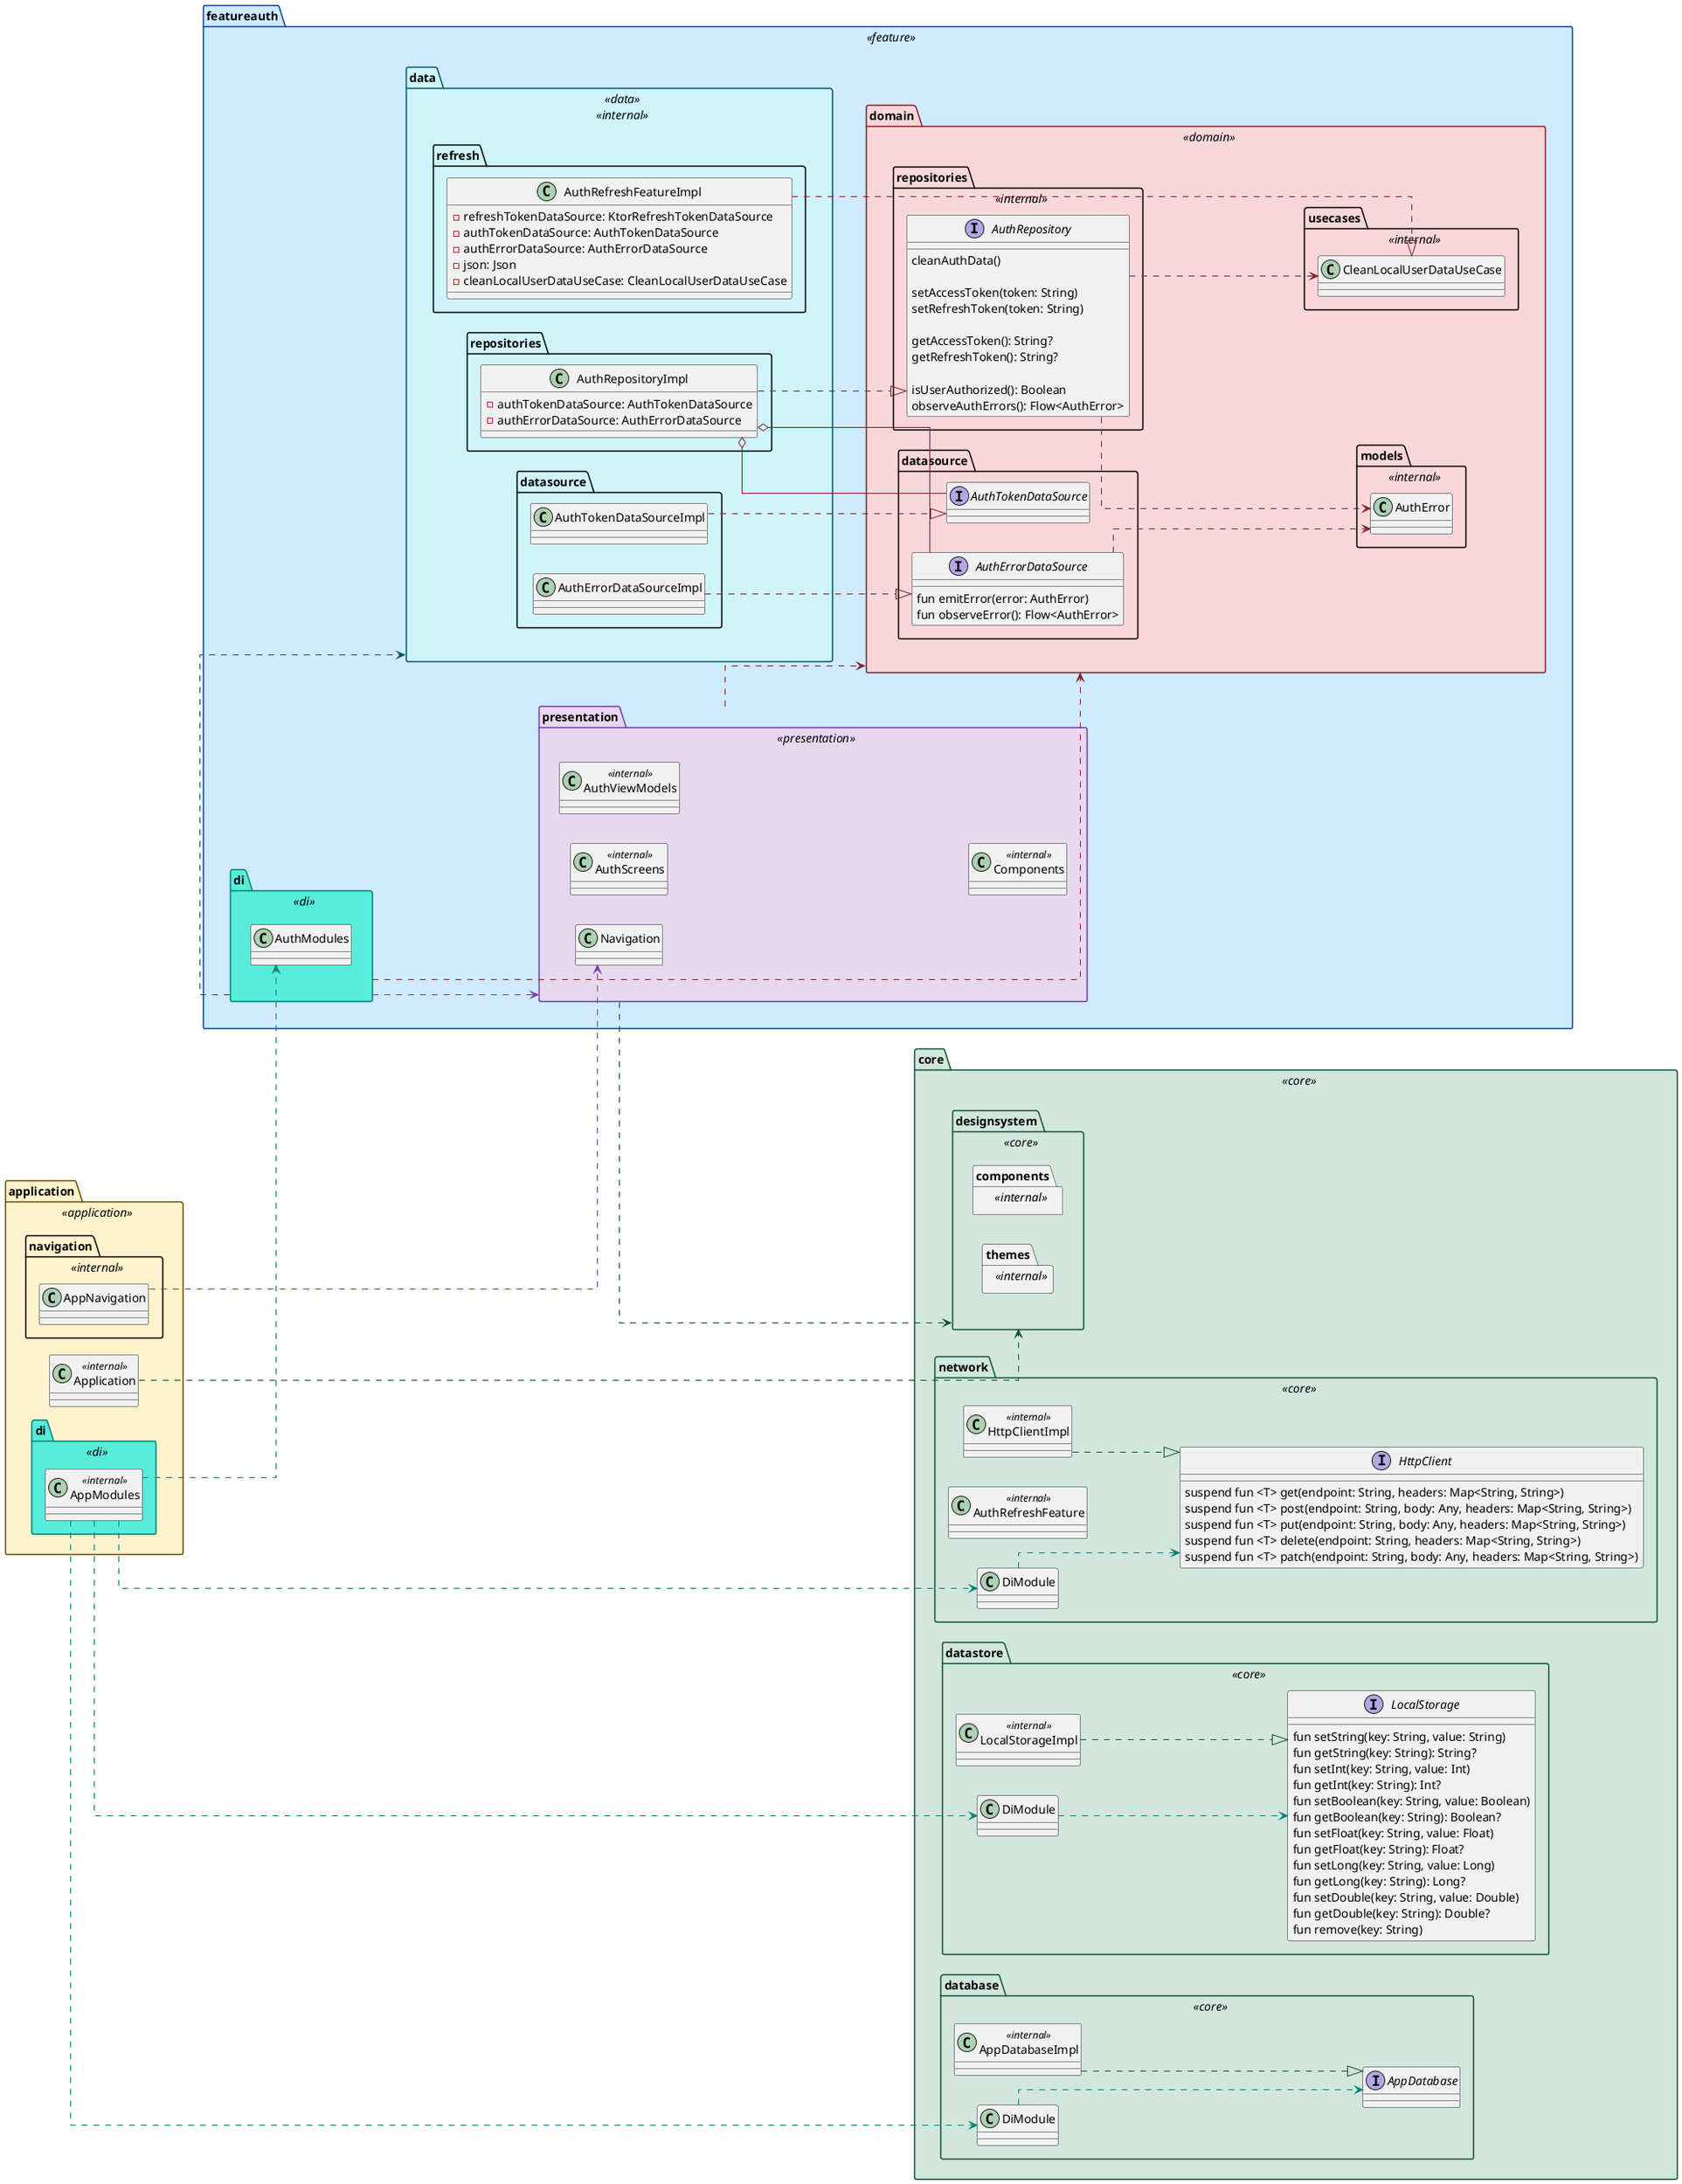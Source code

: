 @startuml

!define CoreBG #d1e7dd
!define CoreBorder #0f5132
!define DataBG #cff4fc
!define DataBorder #055160
!define DomainBG #f8d7da
!define DomainBorder #842029
!define PresentationBG #e7d8f0
!define PresentationBorder #6b3fa0
!define ApplicationBG #fff3cd
!define ApplicationBorder #664d03
!define FeatureBG #d0ebff
!define FeatureBorder #084298
!define DIBG #58edda
!define DIBorder #007f73
!define ArrowCore #0f5132
!define ArrowData #055160
!define ArrowDomain #842029
!define ArrowPresentation #6b3fa0
!define ArrowDI #007f73

skinparam linetype ortho
left to right direction

skinparam package {
    BackgroundColor<<core>> CoreBG
    BorderColor<<core>> CoreBorder
    BackgroundColor<<data>> DataBG
    BorderColor<<data>> DataBorder
    BackgroundColor<<domain>> DomainBG
    BorderColor<<domain>> DomainBorder
    BackgroundColor<<presentation>> PresentationBG
    BorderColor<<presentation>> PresentationBorder
    BackgroundColor<<application>> ApplicationBG
    BorderColor<<application>> ApplicationBorder
    BackgroundColor<<feature>> FeatureBG
    BorderColor<<feature>> FeatureBorder
    BackgroundColor<<di>> DIBG
    BorderColor<<di>> DIBorder
}

package "application" <<application>> {
    class Application <<internal>>

    package "navigation" <<internal>> {
        class AppNavigation
    }

    package "di" <<di>> {
        class AppModules <<internal>>
    }
}

package "core" <<core>> {
    package "network" <<core>> {
        interface HttpClient {
            suspend fun <T> get(endpoint: String, headers: Map<String, String>)
            suspend fun <T> post(endpoint: String, body: Any, headers: Map<String, String>)
            suspend fun <T> put(endpoint: String, body: Any, headers: Map<String, String>)
            suspend fun <T> delete(endpoint: String, headers: Map<String, String>)
            suspend fun <T> patch(endpoint: String, body: Any, headers: Map<String, String>)
        }
        class HttpClientImpl <<internal>>
        class AuthRefreshFeature <<internal>>
        class DiModule
    }
    package "datastore" <<core>> {
        interface LocalStorage {
            fun setString(key: String, value: String)
            fun getString(key: String): String?
            fun setInt(key: String, value: Int)
            fun getInt(key: String): Int?
            fun setBoolean(key: String, value: Boolean)
            fun getBoolean(key: String): Boolean?
            fun setFloat(key: String, value: Float)
            fun getFloat(key: String): Float?
            fun setLong(key: String, value: Long)
            fun getLong(key: String): Long?
            fun setDouble(key: String, value: Double)
            fun getDouble(key: String): Double?
            fun remove(key: String)
        }
        class LocalStorageImpl <<internal>>
        class DiModule
    }
    package "database" <<core>> {
        interface AppDatabase
        class AppDatabaseImpl <<internal>>
        class DiModule
    }
    package "designsystem" <<core>> {
        package "components" <<internal>> {
        }
        package "themes" <<internal>> {
        }
    }

    core.network.HttpClientImpl .[ArrowCore].|> core.network.HttpClient
    core.datastore.LocalStorageImpl .[ArrowCore].|> core.datastore.LocalStorage
    core.database.AppDatabaseImpl .[ArrowCore].|> core.database.AppDatabase

    core.network.DiModule .[ArrowDI].> core.network.HttpClient
    core.datastore.DiModule .[ArrowDI].> core.datastore.LocalStorage
    core.database.DiModule .[ArrowDI].> core.database.AppDatabase
}

package "featureauth" <<feature>> {
    package "presentation" <<presentation>> {
        class AuthScreens <<internal>>
        class AuthViewModels <<internal>>
        class Components <<internal>>
        class Navigation
    }

    package "domain" <<domain>> {
        package "usecases" <<internal>> {
            class CleanLocalUserDataUseCase
        }

        package "models" <<internal>> {
            class AuthError
        }

        package "repositories" <<internal>> {
            interface AuthRepository {
                cleanAuthData()

                setAccessToken(token: String)
                setRefreshToken(token: String)

                getAccessToken(): String?
                getRefreshToken(): String?

                isUserAuthorized(): Boolean
                observeAuthErrors(): Flow<AuthError>
            }
        }

        package "datasource" {
            interface AuthTokenDataSource

            interface AuthErrorDataSource {
                fun emitError(error: AuthError)
                fun observeError(): Flow<AuthError>
            }
        }
    }

    package "data" <<data>> <<internal>> {
        package "repositories"  {
            class AuthRepositoryImpl {
                - authTokenDataSource: AuthTokenDataSource
                - authErrorDataSource: AuthErrorDataSource
            }
        }
        package "datasource" {
            class AuthErrorDataSourceImpl
            class AuthTokenDataSourceImpl
        }
        package "refresh" {
            class AuthRefreshFeatureImpl {
                -refreshTokenDataSource: KtorRefreshTokenDataSource
                -authTokenDataSource: AuthTokenDataSource
                -authErrorDataSource: AuthErrorDataSource
                -json: Json
                -cleanLocalUserDataUseCase: CleanLocalUserDataUseCase
            }
        }
    }

    package "di" <<di>> {
        class AuthModules
    }

    di .[ArrowDomain].> domain
    di .[ArrowPresentation].> presentation
    di .[ArrowData].> data
    presentation .[ArrowDomain].> domain

    data.repositories.AuthRepositoryImpl .[ArrowDomain].|> domain.repositories.AuthRepository
    data.repositories.AuthRepositoryImpl o-[ArrowDomain]- domain.datasource.AuthTokenDataSource
    data.repositories.AuthRepositoryImpl o-[ArrowDomain]- domain.datasource.AuthErrorDataSource

    data.datasource.AuthErrorDataSourceImpl .[ArrowDomain].|> domain.datasource.AuthErrorDataSource
    data.datasource.AuthTokenDataSourceImpl .[ArrowDomain].|> domain.datasource.AuthTokenDataSource

    domain.datasource.AuthErrorDataSource .[ArrowDomain].> domain.models.AuthError
    domain.repositories.AuthRepository .[ArrowDomain].> domain.models.AuthError
    domain.repositories.AuthRepository .[ArrowDomain].> domain.usecases.CleanLocalUserDataUseCase

    data.refresh.AuthRefreshFeatureImpl .[ArrowDomain].|> domain.usecases.CleanLocalUserDataUseCase
}

application.Application .[ArrowCore].> core.designsystem

application.navigation.AppNavigation .[ArrowPresentation].> featureauth.presentation.Navigation

application.di.AppModules .[ArrowDI].> featureauth.di.AuthModules
application.di.AppModules .[ArrowDI].> core.network.DiModule
application.di.AppModules .[ArrowDI].> core.datastore.DiModule
application.di.AppModules .[ArrowDI].> core.database.DiModule

featureauth.presentation .[ArrowCore].> core.designsystem

@enduml
